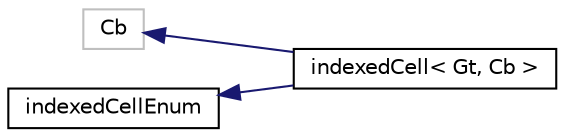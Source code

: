 digraph "Graphical Class Hierarchy"
{
  bgcolor="transparent";
  edge [fontname="Helvetica",fontsize="10",labelfontname="Helvetica",labelfontsize="10"];
  node [fontname="Helvetica",fontsize="10",shape=record];
  rankdir="LR";
  Node1 [label="Cb",height=0.2,width=0.4,color="grey75"];
  Node1 -> Node2 [dir="back",color="midnightblue",fontsize="10",style="solid",fontname="Helvetica"];
  Node2 [label="indexedCell\< Gt, Cb \>",height=0.2,width=0.4,color="black",URL="$a01072.html",tooltip="An indexed form of CGAL::Triangulation_cell_base_3<K> used to keep track of the Delaunay cells (tets)..."];
  Node3 [label="indexedCellEnum",height=0.2,width=0.4,color="black",URL="$a01073.html"];
  Node3 -> Node2 [dir="back",color="midnightblue",fontsize="10",style="solid",fontname="Helvetica"];
}
